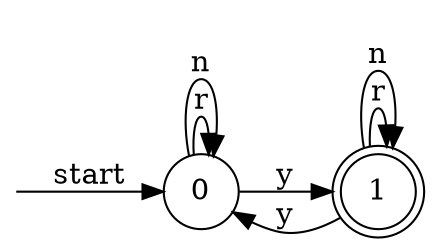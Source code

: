 digraph dfa {
    rankdir = LR;
    node [shape = circle];
    __start [style = invis, shape = point];
    __start -> "0" [ label = "start" ];
    node [shape = doublecircle]; "1"
    node [shape = circle];
    "0" -> "1" [ label = "y" ];
    "0" -> "0" [ label = "r" ];
    "0" -> "0" [ label = "n" ];
    "1" -> "0" [ label = "y" ];
    "1" -> "1" [ label = "r" ];
    "1" -> "1" [ label = "n" ];
}
